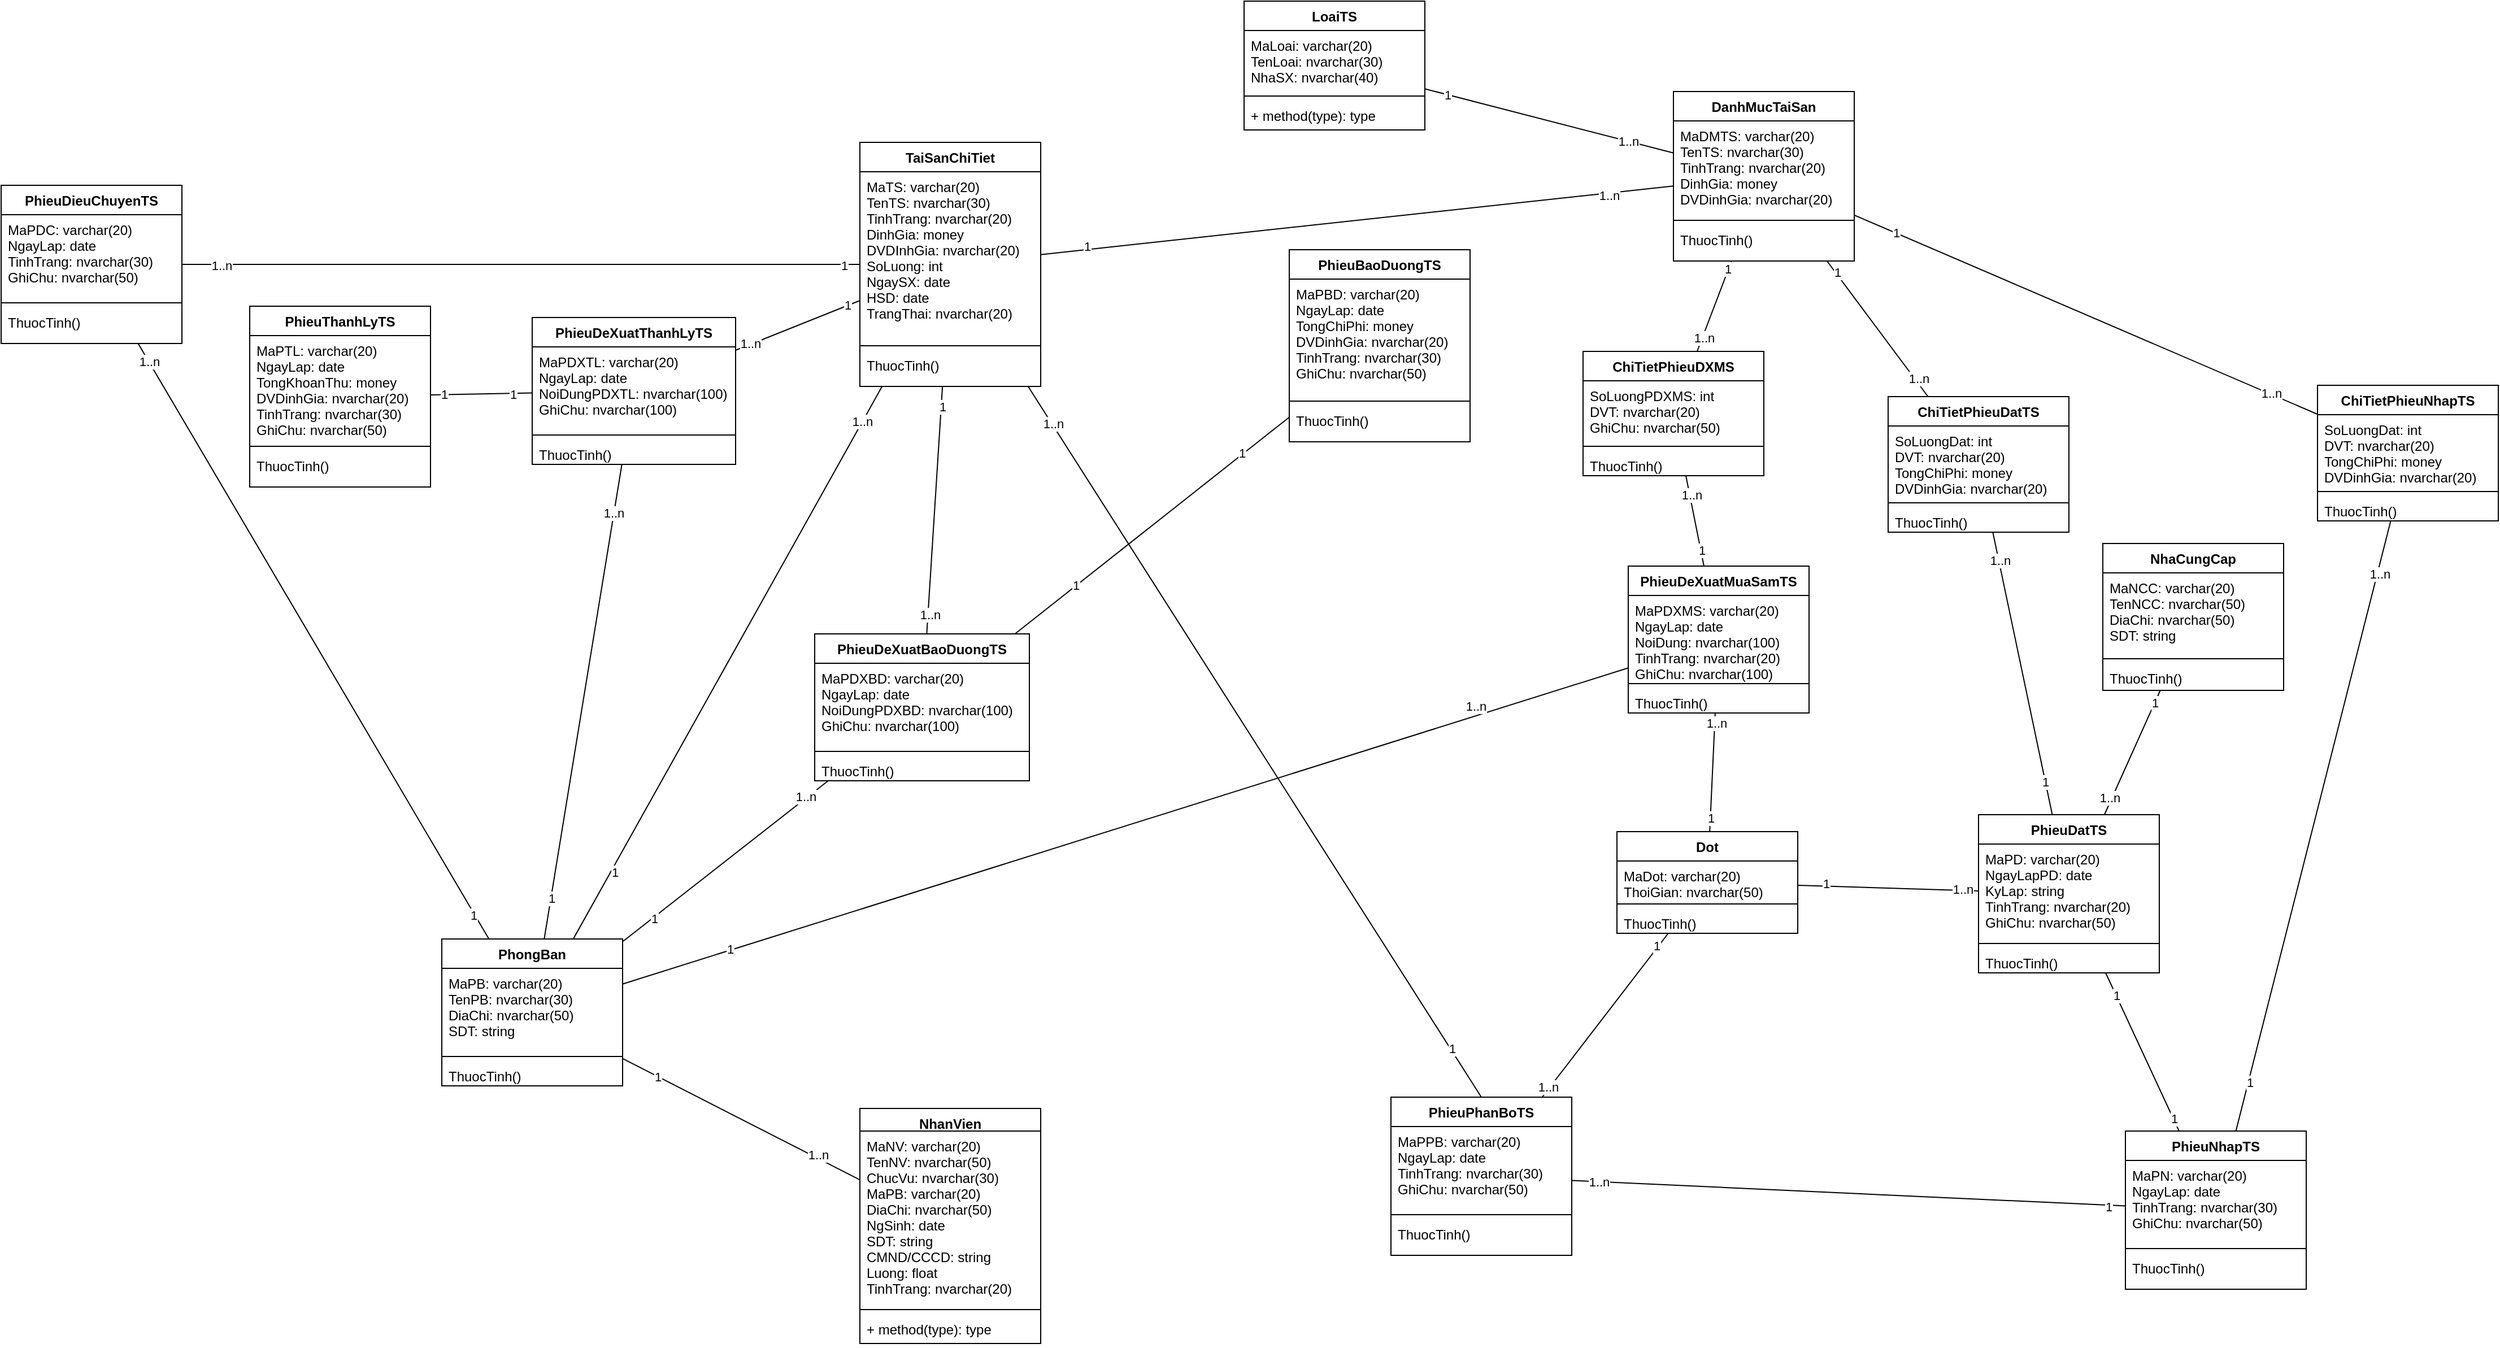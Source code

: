 <mxfile version="14.1.2" type="device"><diagram id="YtAM2gB5uA7fjttsTG2R" name="Page-1"><mxGraphModel dx="3632" dy="1915" grid="1" gridSize="10" guides="1" tooltips="1" connect="1" arrows="1" fold="1" page="1" pageScale="1" pageWidth="827" pageHeight="1169" math="0" shadow="0"><root><mxCell id="0"/><mxCell id="1" parent="0"/><mxCell id="x6wcVFwqj1MTxvjbg-L9-1" value="NhanVien" style="swimlane;fontStyle=1;align=center;verticalAlign=top;childLayout=stackLayout;horizontal=1;startSize=20;horizontalStack=0;resizeParent=1;resizeParentMax=0;resizeLast=0;collapsible=1;marginBottom=0;" parent="1" vertex="1"><mxGeometry x="-1150" y="830" width="160" height="208" as="geometry"/></mxCell><mxCell id="x6wcVFwqj1MTxvjbg-L9-2" value="MaNV: varchar(20)&#10;TenNV: nvarchar(50)&#10;ChucVu: nvarchar(30)&#10;MaPB: varchar(20)&#10;DiaChi: nvarchar(50)&#10;NgSinh: date&#10;SDT: string&#10;CMND/CCCD: string&#10;Luong: float&#10;TinhTrang: nvarchar(20)" style="text;strokeColor=none;fillColor=none;align=left;verticalAlign=top;spacingLeft=4;spacingRight=4;overflow=hidden;rotatable=0;points=[[0,0.5],[1,0.5]];portConstraint=eastwest;" parent="x6wcVFwqj1MTxvjbg-L9-1" vertex="1"><mxGeometry y="20" width="160" height="154" as="geometry"/></mxCell><mxCell id="x6wcVFwqj1MTxvjbg-L9-3" value="" style="line;strokeWidth=1;fillColor=none;align=left;verticalAlign=middle;spacingTop=-1;spacingLeft=3;spacingRight=3;rotatable=0;labelPosition=right;points=[];portConstraint=eastwest;" parent="x6wcVFwqj1MTxvjbg-L9-1" vertex="1"><mxGeometry y="174" width="160" height="8" as="geometry"/></mxCell><mxCell id="x6wcVFwqj1MTxvjbg-L9-4" value="+ method(type): type" style="text;strokeColor=none;fillColor=none;align=left;verticalAlign=top;spacingLeft=4;spacingRight=4;overflow=hidden;rotatable=0;points=[[0,0.5],[1,0.5]];portConstraint=eastwest;" parent="x6wcVFwqj1MTxvjbg-L9-1" vertex="1"><mxGeometry y="182" width="160" height="26" as="geometry"/></mxCell><mxCell id="x6wcVFwqj1MTxvjbg-L9-5" value="PhongBan" style="swimlane;fontStyle=1;align=center;verticalAlign=top;childLayout=stackLayout;horizontal=1;startSize=26;horizontalStack=0;resizeParent=1;resizeParentMax=0;resizeLast=0;collapsible=1;marginBottom=0;" parent="1" vertex="1"><mxGeometry x="-1520" y="680" width="160" height="130" as="geometry"/></mxCell><mxCell id="x6wcVFwqj1MTxvjbg-L9-6" value="MaPB: varchar(20)&#10;TenPB: nvarchar(30)&#10;DiaChi: nvarchar(50)&#10;SDT: string" style="text;strokeColor=none;fillColor=none;align=left;verticalAlign=top;spacingLeft=4;spacingRight=4;overflow=hidden;rotatable=0;points=[[0,0.5],[1,0.5]];portConstraint=eastwest;" parent="x6wcVFwqj1MTxvjbg-L9-5" vertex="1"><mxGeometry y="26" width="160" height="74" as="geometry"/></mxCell><mxCell id="x6wcVFwqj1MTxvjbg-L9-7" value="" style="line;strokeWidth=1;fillColor=none;align=left;verticalAlign=middle;spacingTop=-1;spacingLeft=3;spacingRight=3;rotatable=0;labelPosition=right;points=[];portConstraint=eastwest;" parent="x6wcVFwqj1MTxvjbg-L9-5" vertex="1"><mxGeometry y="100" width="160" height="8" as="geometry"/></mxCell><mxCell id="x6wcVFwqj1MTxvjbg-L9-8" value="ThuocTinh()" style="text;strokeColor=none;fillColor=none;align=left;verticalAlign=top;spacingLeft=4;spacingRight=4;overflow=hidden;rotatable=0;points=[[0,0.5],[1,0.5]];portConstraint=eastwest;" parent="x6wcVFwqj1MTxvjbg-L9-5" vertex="1"><mxGeometry y="108" width="160" height="22" as="geometry"/></mxCell><mxCell id="x6wcVFwqj1MTxvjbg-L9-9" value="" style="endArrow=none;html=1;" parent="1" source="x6wcVFwqj1MTxvjbg-L9-1" target="x6wcVFwqj1MTxvjbg-L9-5" edge="1"><mxGeometry width="50" height="50" relative="1" as="geometry"><mxPoint x="-490" y="840" as="sourcePoint"/><mxPoint x="-440" y="790" as="targetPoint"/></mxGeometry></mxCell><mxCell id="x6wcVFwqj1MTxvjbg-L9-11" value="1..n" style="edgeLabel;html=1;align=center;verticalAlign=middle;resizable=0;points=[];" parent="x6wcVFwqj1MTxvjbg-L9-9" vertex="1" connectable="0"><mxGeometry x="-0.629" y="-1" relative="1" as="geometry"><mxPoint x="1.44" y="-1.56" as="offset"/></mxGeometry></mxCell><mxCell id="x6wcVFwqj1MTxvjbg-L9-149" value="1" style="edgeLabel;html=1;align=center;verticalAlign=middle;resizable=0;points=[];" parent="x6wcVFwqj1MTxvjbg-L9-9" vertex="1" connectable="0"><mxGeometry x="0.707" relative="1" as="geometry"><mxPoint as="offset"/></mxGeometry></mxCell><mxCell id="x6wcVFwqj1MTxvjbg-L9-12" value="PhieuDeXuatMuaSamTS" style="swimlane;fontStyle=1;align=center;verticalAlign=top;childLayout=stackLayout;horizontal=1;startSize=26;horizontalStack=0;resizeParent=1;resizeParentMax=0;resizeLast=0;collapsible=1;marginBottom=0;" parent="1" vertex="1"><mxGeometry x="-470" y="350" width="160" height="130" as="geometry"/></mxCell><mxCell id="x6wcVFwqj1MTxvjbg-L9-13" value="MaPDXMS: varchar(20)&#10;NgayLap: date&#10;NoiDung: nvarchar(100)&#10;TinhTrang: nvarchar(20)&#10;GhiChu: nvarchar(100)" style="text;strokeColor=none;fillColor=none;align=left;verticalAlign=top;spacingLeft=4;spacingRight=4;overflow=hidden;rotatable=0;points=[[0,0.5],[1,0.5]];portConstraint=eastwest;" parent="x6wcVFwqj1MTxvjbg-L9-12" vertex="1"><mxGeometry y="26" width="160" height="74" as="geometry"/></mxCell><mxCell id="x6wcVFwqj1MTxvjbg-L9-14" value="" style="line;strokeWidth=1;fillColor=none;align=left;verticalAlign=middle;spacingTop=-1;spacingLeft=3;spacingRight=3;rotatable=0;labelPosition=right;points=[];portConstraint=eastwest;" parent="x6wcVFwqj1MTxvjbg-L9-12" vertex="1"><mxGeometry y="100" width="160" height="8" as="geometry"/></mxCell><mxCell id="x6wcVFwqj1MTxvjbg-L9-15" value="ThuocTinh()" style="text;strokeColor=none;fillColor=none;align=left;verticalAlign=top;spacingLeft=4;spacingRight=4;overflow=hidden;rotatable=0;points=[[0,0.5],[1,0.5]];portConstraint=eastwest;" parent="x6wcVFwqj1MTxvjbg-L9-12" vertex="1"><mxGeometry y="108" width="160" height="22" as="geometry"/></mxCell><mxCell id="x6wcVFwqj1MTxvjbg-L9-16" value="PhieuDeXuatBaoDuongTS" style="swimlane;fontStyle=1;align=center;verticalAlign=top;childLayout=stackLayout;horizontal=1;startSize=26;horizontalStack=0;resizeParent=1;resizeParentMax=0;resizeLast=0;collapsible=1;marginBottom=0;" parent="1" vertex="1"><mxGeometry x="-1190" y="410" width="190" height="130" as="geometry"/></mxCell><mxCell id="x6wcVFwqj1MTxvjbg-L9-111" value="MaPDXBD: varchar(20)&#10;NgayLap: date&#10;NoiDungPDXBD: nvarchar(100)&#10;GhiChu: nvarchar(100)" style="text;strokeColor=none;fillColor=none;align=left;verticalAlign=top;spacingLeft=4;spacingRight=4;overflow=hidden;rotatable=0;points=[[0,0.5],[1,0.5]];portConstraint=eastwest;" parent="x6wcVFwqj1MTxvjbg-L9-16" vertex="1"><mxGeometry y="26" width="190" height="74" as="geometry"/></mxCell><mxCell id="x6wcVFwqj1MTxvjbg-L9-18" value="" style="line;strokeWidth=1;fillColor=none;align=left;verticalAlign=middle;spacingTop=-1;spacingLeft=3;spacingRight=3;rotatable=0;labelPosition=right;points=[];portConstraint=eastwest;" parent="x6wcVFwqj1MTxvjbg-L9-16" vertex="1"><mxGeometry y="100" width="190" height="8" as="geometry"/></mxCell><mxCell id="x6wcVFwqj1MTxvjbg-L9-19" value="ThuocTinh()" style="text;strokeColor=none;fillColor=none;align=left;verticalAlign=top;spacingLeft=4;spacingRight=4;overflow=hidden;rotatable=0;points=[[0,0.5],[1,0.5]];portConstraint=eastwest;" parent="x6wcVFwqj1MTxvjbg-L9-16" vertex="1"><mxGeometry y="108" width="190" height="22" as="geometry"/></mxCell><mxCell id="x6wcVFwqj1MTxvjbg-L9-20" value="PhieuDeXuatThanhLyTS" style="swimlane;fontStyle=1;align=center;verticalAlign=top;childLayout=stackLayout;horizontal=1;startSize=26;horizontalStack=0;resizeParent=1;resizeParentMax=0;resizeLast=0;collapsible=1;marginBottom=0;" parent="1" vertex="1"><mxGeometry x="-1440" y="130" width="180" height="130" as="geometry"/></mxCell><mxCell id="x6wcVFwqj1MTxvjbg-L9-21" value="MaPDXTL: varchar(20)&#10;NgayLap: date&#10;NoiDungPDXTL: nvarchar(100)&#10;GhiChu: nvarchar(100)" style="text;strokeColor=none;fillColor=none;align=left;verticalAlign=top;spacingLeft=4;spacingRight=4;overflow=hidden;rotatable=0;points=[[0,0.5],[1,0.5]];portConstraint=eastwest;" parent="x6wcVFwqj1MTxvjbg-L9-20" vertex="1"><mxGeometry y="26" width="180" height="74" as="geometry"/></mxCell><mxCell id="x6wcVFwqj1MTxvjbg-L9-22" value="" style="line;strokeWidth=1;fillColor=none;align=left;verticalAlign=middle;spacingTop=-1;spacingLeft=3;spacingRight=3;rotatable=0;labelPosition=right;points=[];portConstraint=eastwest;" parent="x6wcVFwqj1MTxvjbg-L9-20" vertex="1"><mxGeometry y="100" width="180" height="8" as="geometry"/></mxCell><mxCell id="x6wcVFwqj1MTxvjbg-L9-23" value="ThuocTinh()" style="text;strokeColor=none;fillColor=none;align=left;verticalAlign=top;spacingLeft=4;spacingRight=4;overflow=hidden;rotatable=0;points=[[0,0.5],[1,0.5]];portConstraint=eastwest;" parent="x6wcVFwqj1MTxvjbg-L9-20" vertex="1"><mxGeometry y="108" width="180" height="22" as="geometry"/></mxCell><mxCell id="x6wcVFwqj1MTxvjbg-L9-24" value="" style="endArrow=none;html=1;" parent="1" source="x6wcVFwqj1MTxvjbg-L9-5" target="x6wcVFwqj1MTxvjbg-L9-12" edge="1"><mxGeometry width="50" height="50" relative="1" as="geometry"><mxPoint x="-460" y="660" as="sourcePoint"/><mxPoint x="-410" y="610" as="targetPoint"/></mxGeometry></mxCell><mxCell id="x6wcVFwqj1MTxvjbg-L9-25" value="1" style="edgeLabel;html=1;align=center;verticalAlign=middle;resizable=0;points=[];" parent="x6wcVFwqj1MTxvjbg-L9-24" vertex="1" connectable="0"><mxGeometry x="-0.752" y="1" relative="1" as="geometry"><mxPoint x="-14.7" y="4.2" as="offset"/></mxGeometry></mxCell><mxCell id="x6wcVFwqj1MTxvjbg-L9-26" value="1..n" style="edgeLabel;html=1;align=center;verticalAlign=middle;resizable=0;points=[];" parent="x6wcVFwqj1MTxvjbg-L9-24" vertex="1" connectable="0"><mxGeometry x="0.752" y="1" relative="1" as="geometry"><mxPoint x="-23.99" as="offset"/></mxGeometry></mxCell><mxCell id="x6wcVFwqj1MTxvjbg-L9-27" value="DanhMucTaiSan" style="swimlane;fontStyle=1;align=center;verticalAlign=top;childLayout=stackLayout;horizontal=1;startSize=26;horizontalStack=0;resizeParent=1;resizeParentMax=0;resizeLast=0;collapsible=1;marginBottom=0;" parent="1" vertex="1"><mxGeometry x="-430" y="-70" width="160" height="150" as="geometry"/></mxCell><mxCell id="x6wcVFwqj1MTxvjbg-L9-28" value="MaDMTS: varchar(20)&#10;TenTS: nvarchar(30)&#10;TinhTrang: nvarchar(20)&#10;DinhGia: money&#10;DVDinhGia: nvarchar(20)" style="text;strokeColor=none;fillColor=none;align=left;verticalAlign=top;spacingLeft=4;spacingRight=4;overflow=hidden;rotatable=0;points=[[0,0.5],[1,0.5]];portConstraint=eastwest;" parent="x6wcVFwqj1MTxvjbg-L9-27" vertex="1"><mxGeometry y="26" width="160" height="84" as="geometry"/></mxCell><mxCell id="x6wcVFwqj1MTxvjbg-L9-29" value="" style="line;strokeWidth=1;fillColor=none;align=left;verticalAlign=middle;spacingTop=-1;spacingLeft=3;spacingRight=3;rotatable=0;labelPosition=right;points=[];portConstraint=eastwest;" parent="x6wcVFwqj1MTxvjbg-L9-27" vertex="1"><mxGeometry y="110" width="160" height="8" as="geometry"/></mxCell><mxCell id="x6wcVFwqj1MTxvjbg-L9-30" value="ThuocTinh()" style="text;strokeColor=none;fillColor=none;align=left;verticalAlign=top;spacingLeft=4;spacingRight=4;overflow=hidden;rotatable=0;points=[[0,0.5],[1,0.5]];portConstraint=eastwest;" parent="x6wcVFwqj1MTxvjbg-L9-27" vertex="1"><mxGeometry y="118" width="160" height="32" as="geometry"/></mxCell><mxCell id="x6wcVFwqj1MTxvjbg-L9-31" value="LoaiTS" style="swimlane;fontStyle=1;align=center;verticalAlign=top;childLayout=stackLayout;horizontal=1;startSize=26;horizontalStack=0;resizeParent=1;resizeParentMax=0;resizeLast=0;collapsible=1;marginBottom=0;" parent="1" vertex="1"><mxGeometry x="-810" y="-150" width="160" height="114" as="geometry"/></mxCell><mxCell id="x6wcVFwqj1MTxvjbg-L9-32" value="MaLoai: varchar(20)&#10;TenLoai: nvarchar(30)&#10;NhaSX: nvarchar(40)" style="text;strokeColor=none;fillColor=none;align=left;verticalAlign=top;spacingLeft=4;spacingRight=4;overflow=hidden;rotatable=0;points=[[0,0.5],[1,0.5]];portConstraint=eastwest;" parent="x6wcVFwqj1MTxvjbg-L9-31" vertex="1"><mxGeometry y="26" width="160" height="54" as="geometry"/></mxCell><mxCell id="x6wcVFwqj1MTxvjbg-L9-33" value="" style="line;strokeWidth=1;fillColor=none;align=left;verticalAlign=middle;spacingTop=-1;spacingLeft=3;spacingRight=3;rotatable=0;labelPosition=right;points=[];portConstraint=eastwest;" parent="x6wcVFwqj1MTxvjbg-L9-31" vertex="1"><mxGeometry y="80" width="160" height="8" as="geometry"/></mxCell><mxCell id="x6wcVFwqj1MTxvjbg-L9-34" value="+ method(type): type" style="text;strokeColor=none;fillColor=none;align=left;verticalAlign=top;spacingLeft=4;spacingRight=4;overflow=hidden;rotatable=0;points=[[0,0.5],[1,0.5]];portConstraint=eastwest;" parent="x6wcVFwqj1MTxvjbg-L9-31" vertex="1"><mxGeometry y="88" width="160" height="26" as="geometry"/></mxCell><mxCell id="x6wcVFwqj1MTxvjbg-L9-35" value="" style="endArrow=none;html=1;" parent="1" source="x6wcVFwqj1MTxvjbg-L9-31" target="x6wcVFwqj1MTxvjbg-L9-27" edge="1"><mxGeometry width="50" height="50" relative="1" as="geometry"><mxPoint y="190" as="sourcePoint"/><mxPoint x="50" y="140" as="targetPoint"/></mxGeometry></mxCell><mxCell id="x6wcVFwqj1MTxvjbg-L9-36" value="1" style="edgeLabel;html=1;align=center;verticalAlign=middle;resizable=0;points=[];" parent="x6wcVFwqj1MTxvjbg-L9-35" vertex="1" connectable="0"><mxGeometry x="0.183" relative="1" as="geometry"><mxPoint x="-110.27" y="-28.46" as="offset"/></mxGeometry></mxCell><mxCell id="x6wcVFwqj1MTxvjbg-L9-37" value="1..n" style="edgeLabel;html=1;align=center;verticalAlign=middle;resizable=0;points=[];" parent="x6wcVFwqj1MTxvjbg-L9-35" vertex="1" connectable="0"><mxGeometry x="0.632" relative="1" as="geometry"><mxPoint x="0.59" y="-0.49" as="offset"/></mxGeometry></mxCell><mxCell id="x6wcVFwqj1MTxvjbg-L9-39" value="ChiTietPhieuDXMS" style="swimlane;fontStyle=1;align=center;verticalAlign=top;childLayout=stackLayout;horizontal=1;startSize=26;horizontalStack=0;resizeParent=1;resizeParentMax=0;resizeLast=0;collapsible=1;marginBottom=0;" parent="1" vertex="1"><mxGeometry x="-510" y="160" width="160" height="110" as="geometry"/></mxCell><mxCell id="x6wcVFwqj1MTxvjbg-L9-40" value="SoLuongPDXMS: int&#10;DVT: nvarchar(20)&#10;GhiChu: nvarchar(50)" style="text;strokeColor=none;fillColor=none;align=left;verticalAlign=top;spacingLeft=4;spacingRight=4;overflow=hidden;rotatable=0;points=[[0,0.5],[1,0.5]];portConstraint=eastwest;" parent="x6wcVFwqj1MTxvjbg-L9-39" vertex="1"><mxGeometry y="26" width="160" height="54" as="geometry"/></mxCell><mxCell id="x6wcVFwqj1MTxvjbg-L9-41" value="" style="line;strokeWidth=1;fillColor=none;align=left;verticalAlign=middle;spacingTop=-1;spacingLeft=3;spacingRight=3;rotatable=0;labelPosition=right;points=[];portConstraint=eastwest;" parent="x6wcVFwqj1MTxvjbg-L9-39" vertex="1"><mxGeometry y="80" width="160" height="8" as="geometry"/></mxCell><mxCell id="x6wcVFwqj1MTxvjbg-L9-42" value="ThuocTinh()" style="text;strokeColor=none;fillColor=none;align=left;verticalAlign=top;spacingLeft=4;spacingRight=4;overflow=hidden;rotatable=0;points=[[0,0.5],[1,0.5]];portConstraint=eastwest;" parent="x6wcVFwqj1MTxvjbg-L9-39" vertex="1"><mxGeometry y="88" width="160" height="22" as="geometry"/></mxCell><mxCell id="x6wcVFwqj1MTxvjbg-L9-43" value="" style="endArrow=none;html=1;" parent="1" source="x6wcVFwqj1MTxvjbg-L9-39" target="x6wcVFwqj1MTxvjbg-L9-27" edge="1"><mxGeometry width="50" height="50" relative="1" as="geometry"><mxPoint x="-520" y="320" as="sourcePoint"/><mxPoint x="-470" y="270" as="targetPoint"/></mxGeometry></mxCell><mxCell id="x6wcVFwqj1MTxvjbg-L9-161" value="1" style="edgeLabel;html=1;align=center;verticalAlign=middle;resizable=0;points=[];" parent="x6wcVFwqj1MTxvjbg-L9-43" vertex="1" connectable="0"><mxGeometry x="0.827" y="1" relative="1" as="geometry"><mxPoint as="offset"/></mxGeometry></mxCell><mxCell id="x6wcVFwqj1MTxvjbg-L9-162" value="1..n" style="edgeLabel;html=1;align=center;verticalAlign=middle;resizable=0;points=[];" parent="x6wcVFwqj1MTxvjbg-L9-43" vertex="1" connectable="0"><mxGeometry x="-0.681" y="-1" relative="1" as="geometry"><mxPoint as="offset"/></mxGeometry></mxCell><mxCell id="x6wcVFwqj1MTxvjbg-L9-44" value="" style="endArrow=none;html=1;" parent="1" source="x6wcVFwqj1MTxvjbg-L9-12" target="x6wcVFwqj1MTxvjbg-L9-39" edge="1"><mxGeometry width="50" height="50" relative="1" as="geometry"><mxPoint x="-520" y="360" as="sourcePoint"/><mxPoint x="-470" y="310" as="targetPoint"/></mxGeometry></mxCell><mxCell id="x6wcVFwqj1MTxvjbg-L9-159" value="1" style="edgeLabel;html=1;align=center;verticalAlign=middle;resizable=0;points=[];" parent="x6wcVFwqj1MTxvjbg-L9-44" vertex="1" connectable="0"><mxGeometry x="-0.656" y="-1" relative="1" as="geometry"><mxPoint as="offset"/></mxGeometry></mxCell><mxCell id="x6wcVFwqj1MTxvjbg-L9-160" value="1..n" style="edgeLabel;html=1;align=center;verticalAlign=middle;resizable=0;points=[];" parent="x6wcVFwqj1MTxvjbg-L9-44" vertex="1" connectable="0"><mxGeometry x="0.576" y="-1" relative="1" as="geometry"><mxPoint as="offset"/></mxGeometry></mxCell><mxCell id="x6wcVFwqj1MTxvjbg-L9-45" value="Dot" style="swimlane;fontStyle=1;align=center;verticalAlign=top;childLayout=stackLayout;horizontal=1;startSize=26;horizontalStack=0;resizeParent=1;resizeParentMax=0;resizeLast=0;collapsible=1;marginBottom=0;" parent="1" vertex="1"><mxGeometry x="-480" y="585" width="160" height="90" as="geometry"/></mxCell><mxCell id="x6wcVFwqj1MTxvjbg-L9-46" value="MaDot: varchar(20)&#10;ThoiGian: nvarchar(50)" style="text;strokeColor=none;fillColor=none;align=left;verticalAlign=top;spacingLeft=4;spacingRight=4;overflow=hidden;rotatable=0;points=[[0,0.5],[1,0.5]];portConstraint=eastwest;" parent="x6wcVFwqj1MTxvjbg-L9-45" vertex="1"><mxGeometry y="26" width="160" height="34" as="geometry"/></mxCell><mxCell id="x6wcVFwqj1MTxvjbg-L9-47" value="" style="line;strokeWidth=1;fillColor=none;align=left;verticalAlign=middle;spacingTop=-1;spacingLeft=3;spacingRight=3;rotatable=0;labelPosition=right;points=[];portConstraint=eastwest;" parent="x6wcVFwqj1MTxvjbg-L9-45" vertex="1"><mxGeometry y="60" width="160" height="8" as="geometry"/></mxCell><mxCell id="x6wcVFwqj1MTxvjbg-L9-48" value="ThuocTinh()" style="text;strokeColor=none;fillColor=none;align=left;verticalAlign=top;spacingLeft=4;spacingRight=4;overflow=hidden;rotatable=0;points=[[0,0.5],[1,0.5]];portConstraint=eastwest;" parent="x6wcVFwqj1MTxvjbg-L9-45" vertex="1"><mxGeometry y="68" width="160" height="22" as="geometry"/></mxCell><mxCell id="x6wcVFwqj1MTxvjbg-L9-49" value="" style="endArrow=none;html=1;" parent="1" source="x6wcVFwqj1MTxvjbg-L9-45" target="x6wcVFwqj1MTxvjbg-L9-12" edge="1"><mxGeometry width="50" height="50" relative="1" as="geometry"><mxPoint x="-550" y="470" as="sourcePoint"/><mxPoint x="-500" y="420" as="targetPoint"/></mxGeometry></mxCell><mxCell id="x6wcVFwqj1MTxvjbg-L9-129" value="1..n" style="edgeLabel;html=1;align=center;verticalAlign=middle;resizable=0;points=[];" parent="x6wcVFwqj1MTxvjbg-L9-49" vertex="1" connectable="0"><mxGeometry x="0.828" y="-1" relative="1" as="geometry"><mxPoint as="offset"/></mxGeometry></mxCell><mxCell id="x6wcVFwqj1MTxvjbg-L9-130" value="1" style="edgeLabel;html=1;align=center;verticalAlign=middle;resizable=0;points=[];" parent="x6wcVFwqj1MTxvjbg-L9-49" vertex="1" connectable="0"><mxGeometry x="-0.764" relative="1" as="geometry"><mxPoint as="offset"/></mxGeometry></mxCell><mxCell id="x6wcVFwqj1MTxvjbg-L9-50" value="ChiTietPhieuDatTS" style="swimlane;fontStyle=1;align=center;verticalAlign=top;childLayout=stackLayout;horizontal=1;startSize=26;horizontalStack=0;resizeParent=1;resizeParentMax=0;resizeLast=0;collapsible=1;marginBottom=0;" parent="1" vertex="1"><mxGeometry x="-240" y="200" width="160" height="120" as="geometry"/></mxCell><mxCell id="x6wcVFwqj1MTxvjbg-L9-51" value="SoLuongDat: int&#10;DVT: nvarchar(20)&#10;TongChiPhi: money&#10;DVDinhGia: nvarchar(20)" style="text;strokeColor=none;fillColor=none;align=left;verticalAlign=top;spacingLeft=4;spacingRight=4;overflow=hidden;rotatable=0;points=[[0,0.5],[1,0.5]];portConstraint=eastwest;" parent="x6wcVFwqj1MTxvjbg-L9-50" vertex="1"><mxGeometry y="26" width="160" height="64" as="geometry"/></mxCell><mxCell id="x6wcVFwqj1MTxvjbg-L9-52" value="" style="line;strokeWidth=1;fillColor=none;align=left;verticalAlign=middle;spacingTop=-1;spacingLeft=3;spacingRight=3;rotatable=0;labelPosition=right;points=[];portConstraint=eastwest;" parent="x6wcVFwqj1MTxvjbg-L9-50" vertex="1"><mxGeometry y="90" width="160" height="8" as="geometry"/></mxCell><mxCell id="x6wcVFwqj1MTxvjbg-L9-53" value="ThuocTinh()" style="text;strokeColor=none;fillColor=none;align=left;verticalAlign=top;spacingLeft=4;spacingRight=4;overflow=hidden;rotatable=0;points=[[0,0.5],[1,0.5]];portConstraint=eastwest;" parent="x6wcVFwqj1MTxvjbg-L9-50" vertex="1"><mxGeometry y="98" width="160" height="22" as="geometry"/></mxCell><mxCell id="x6wcVFwqj1MTxvjbg-L9-54" value="" style="endArrow=none;html=1;" parent="1" source="x6wcVFwqj1MTxvjbg-L9-50" target="x6wcVFwqj1MTxvjbg-L9-27" edge="1"><mxGeometry width="50" height="50" relative="1" as="geometry"><mxPoint x="-310" y="230" as="sourcePoint"/><mxPoint x="-260" y="180" as="targetPoint"/></mxGeometry></mxCell><mxCell id="x6wcVFwqj1MTxvjbg-L9-135" value="1" style="edgeLabel;html=1;align=center;verticalAlign=middle;resizable=0;points=[];" parent="x6wcVFwqj1MTxvjbg-L9-54" vertex="1" connectable="0"><mxGeometry x="0.831" relative="1" as="geometry"><mxPoint x="1" as="offset"/></mxGeometry></mxCell><mxCell id="x6wcVFwqj1MTxvjbg-L9-136" value="1..n" style="edgeLabel;html=1;align=center;verticalAlign=middle;resizable=0;points=[];" parent="x6wcVFwqj1MTxvjbg-L9-54" vertex="1" connectable="0"><mxGeometry x="-0.752" y="-3" relative="1" as="geometry"><mxPoint as="offset"/></mxGeometry></mxCell><mxCell id="x6wcVFwqj1MTxvjbg-L9-55" value="PhieuDatTS" style="swimlane;fontStyle=1;align=center;verticalAlign=top;childLayout=stackLayout;horizontal=1;startSize=26;horizontalStack=0;resizeParent=1;resizeParentMax=0;resizeLast=0;collapsible=1;marginBottom=0;" parent="1" vertex="1"><mxGeometry x="-160" y="570" width="160" height="140" as="geometry"/></mxCell><mxCell id="x6wcVFwqj1MTxvjbg-L9-56" value="MaPD: varchar(20)&#10;NgayLapPD: date&#10;KyLap: string&#10;TinhTrang: nvarchar(20)&#10;GhiChu: nvarchar(50)" style="text;strokeColor=none;fillColor=none;align=left;verticalAlign=top;spacingLeft=4;spacingRight=4;overflow=hidden;rotatable=0;points=[[0,0.5],[1,0.5]];portConstraint=eastwest;" parent="x6wcVFwqj1MTxvjbg-L9-55" vertex="1"><mxGeometry y="26" width="160" height="84" as="geometry"/></mxCell><mxCell id="x6wcVFwqj1MTxvjbg-L9-57" value="" style="line;strokeWidth=1;fillColor=none;align=left;verticalAlign=middle;spacingTop=-1;spacingLeft=3;spacingRight=3;rotatable=0;labelPosition=right;points=[];portConstraint=eastwest;" parent="x6wcVFwqj1MTxvjbg-L9-55" vertex="1"><mxGeometry y="110" width="160" height="8" as="geometry"/></mxCell><mxCell id="x6wcVFwqj1MTxvjbg-L9-58" value="ThuocTinh()" style="text;strokeColor=none;fillColor=none;align=left;verticalAlign=top;spacingLeft=4;spacingRight=4;overflow=hidden;rotatable=0;points=[[0,0.5],[1,0.5]];portConstraint=eastwest;" parent="x6wcVFwqj1MTxvjbg-L9-55" vertex="1"><mxGeometry y="118" width="160" height="22" as="geometry"/></mxCell><mxCell id="x6wcVFwqj1MTxvjbg-L9-59" value="" style="endArrow=none;html=1;" parent="1" source="x6wcVFwqj1MTxvjbg-L9-55" target="x6wcVFwqj1MTxvjbg-L9-50" edge="1"><mxGeometry width="50" height="50" relative="1" as="geometry"><mxPoint x="-330" y="470" as="sourcePoint"/><mxPoint x="-280" y="420" as="targetPoint"/></mxGeometry></mxCell><mxCell id="x6wcVFwqj1MTxvjbg-L9-133" value="1" style="edgeLabel;html=1;align=center;verticalAlign=middle;resizable=0;points=[];" parent="x6wcVFwqj1MTxvjbg-L9-59" vertex="1" connectable="0"><mxGeometry x="-0.764" relative="1" as="geometry"><mxPoint as="offset"/></mxGeometry></mxCell><mxCell id="x6wcVFwqj1MTxvjbg-L9-134" value="1..n" style="edgeLabel;html=1;align=center;verticalAlign=middle;resizable=0;points=[];" parent="x6wcVFwqj1MTxvjbg-L9-59" vertex="1" connectable="0"><mxGeometry x="0.797" y="-1" relative="1" as="geometry"><mxPoint as="offset"/></mxGeometry></mxCell><mxCell id="x6wcVFwqj1MTxvjbg-L9-60" value="" style="endArrow=none;html=1;" parent="1" source="x6wcVFwqj1MTxvjbg-L9-55" target="x6wcVFwqj1MTxvjbg-L9-45" edge="1"><mxGeometry width="50" height="50" relative="1" as="geometry"><mxPoint x="-390" y="470" as="sourcePoint"/><mxPoint x="-340" y="420" as="targetPoint"/></mxGeometry></mxCell><mxCell id="x6wcVFwqj1MTxvjbg-L9-131" value="1" style="edgeLabel;html=1;align=center;verticalAlign=middle;resizable=0;points=[];" parent="x6wcVFwqj1MTxvjbg-L9-60" vertex="1" connectable="0"><mxGeometry x="0.692" y="-3" relative="1" as="geometry"><mxPoint as="offset"/></mxGeometry></mxCell><mxCell id="x6wcVFwqj1MTxvjbg-L9-132" value="1..n" style="edgeLabel;html=1;align=center;verticalAlign=middle;resizable=0;points=[];" parent="x6wcVFwqj1MTxvjbg-L9-60" vertex="1" connectable="0"><mxGeometry x="-0.815" y="-1" relative="1" as="geometry"><mxPoint x="1" as="offset"/></mxGeometry></mxCell><mxCell id="x6wcVFwqj1MTxvjbg-L9-61" value="NhaCungCap" style="swimlane;fontStyle=1;align=center;verticalAlign=top;childLayout=stackLayout;horizontal=1;startSize=26;horizontalStack=0;resizeParent=1;resizeParentMax=0;resizeLast=0;collapsible=1;marginBottom=0;" parent="1" vertex="1"><mxGeometry x="-50" y="330" width="160" height="130" as="geometry"/></mxCell><mxCell id="x6wcVFwqj1MTxvjbg-L9-62" value="MaNCC: varchar(20)&#10;TenNCC: nvarchar(50)&#10;DiaChi: nvarchar(50)&#10;SDT: string" style="text;strokeColor=none;fillColor=none;align=left;verticalAlign=top;spacingLeft=4;spacingRight=4;overflow=hidden;rotatable=0;points=[[0,0.5],[1,0.5]];portConstraint=eastwest;" parent="x6wcVFwqj1MTxvjbg-L9-61" vertex="1"><mxGeometry y="26" width="160" height="72" as="geometry"/></mxCell><mxCell id="x6wcVFwqj1MTxvjbg-L9-63" value="" style="line;strokeWidth=1;fillColor=none;align=left;verticalAlign=middle;spacingTop=-1;spacingLeft=3;spacingRight=3;rotatable=0;labelPosition=right;points=[];portConstraint=eastwest;" parent="x6wcVFwqj1MTxvjbg-L9-61" vertex="1"><mxGeometry y="98" width="160" height="8" as="geometry"/></mxCell><mxCell id="x6wcVFwqj1MTxvjbg-L9-64" value="ThuocTinh()" style="text;strokeColor=none;fillColor=none;align=left;verticalAlign=top;spacingLeft=4;spacingRight=4;overflow=hidden;rotatable=0;points=[[0,0.5],[1,0.5]];portConstraint=eastwest;" parent="x6wcVFwqj1MTxvjbg-L9-61" vertex="1"><mxGeometry y="106" width="160" height="24" as="geometry"/></mxCell><mxCell id="x6wcVFwqj1MTxvjbg-L9-65" value="" style="endArrow=none;html=1;" parent="1" source="x6wcVFwqj1MTxvjbg-L9-55" target="x6wcVFwqj1MTxvjbg-L9-61" edge="1"><mxGeometry width="50" height="50" relative="1" as="geometry"><mxPoint x="60" y="470" as="sourcePoint"/><mxPoint x="110" y="420" as="targetPoint"/></mxGeometry></mxCell><mxCell id="x6wcVFwqj1MTxvjbg-L9-145" value="1..n" style="edgeLabel;html=1;align=center;verticalAlign=middle;resizable=0;points=[];" parent="x6wcVFwqj1MTxvjbg-L9-65" vertex="1" connectable="0"><mxGeometry x="-0.731" y="2" relative="1" as="geometry"><mxPoint as="offset"/></mxGeometry></mxCell><mxCell id="x6wcVFwqj1MTxvjbg-L9-146" value="1" style="edgeLabel;html=1;align=center;verticalAlign=middle;resizable=0;points=[];" parent="x6wcVFwqj1MTxvjbg-L9-65" vertex="1" connectable="0"><mxGeometry x="0.807" relative="1" as="geometry"><mxPoint as="offset"/></mxGeometry></mxCell><mxCell id="x6wcVFwqj1MTxvjbg-L9-66" value="PhieuNhapTS" style="swimlane;fontStyle=1;align=center;verticalAlign=top;childLayout=stackLayout;horizontal=1;startSize=26;horizontalStack=0;resizeParent=1;resizeParentMax=0;resizeLast=0;collapsible=1;marginBottom=0;" parent="1" vertex="1"><mxGeometry x="-30" y="850" width="160" height="140" as="geometry"/></mxCell><mxCell id="x6wcVFwqj1MTxvjbg-L9-67" value="MaPN: varchar(20)&#10;NgayLap: date&#10;TinhTrang: nvarchar(30)&#10;GhiChu: nvarchar(50)" style="text;strokeColor=none;fillColor=none;align=left;verticalAlign=top;spacingLeft=4;spacingRight=4;overflow=hidden;rotatable=0;points=[[0,0.5],[1,0.5]];portConstraint=eastwest;" parent="x6wcVFwqj1MTxvjbg-L9-66" vertex="1"><mxGeometry y="26" width="160" height="74" as="geometry"/></mxCell><mxCell id="x6wcVFwqj1MTxvjbg-L9-68" value="" style="line;strokeWidth=1;fillColor=none;align=left;verticalAlign=middle;spacingTop=-1;spacingLeft=3;spacingRight=3;rotatable=0;labelPosition=right;points=[];portConstraint=eastwest;" parent="x6wcVFwqj1MTxvjbg-L9-66" vertex="1"><mxGeometry y="100" width="160" height="8" as="geometry"/></mxCell><mxCell id="x6wcVFwqj1MTxvjbg-L9-69" value="ThuocTinh()" style="text;strokeColor=none;fillColor=none;align=left;verticalAlign=top;spacingLeft=4;spacingRight=4;overflow=hidden;rotatable=0;points=[[0,0.5],[1,0.5]];portConstraint=eastwest;" parent="x6wcVFwqj1MTxvjbg-L9-66" vertex="1"><mxGeometry y="108" width="160" height="32" as="geometry"/></mxCell><mxCell id="x6wcVFwqj1MTxvjbg-L9-70" value="" style="endArrow=none;html=1;" parent="1" source="x6wcVFwqj1MTxvjbg-L9-55" target="x6wcVFwqj1MTxvjbg-L9-66" edge="1"><mxGeometry width="50" height="50" relative="1" as="geometry"><mxPoint x="100" y="470" as="sourcePoint"/><mxPoint x="150" y="420" as="targetPoint"/></mxGeometry></mxCell><mxCell id="x6wcVFwqj1MTxvjbg-L9-147" value="1" style="edgeLabel;html=1;align=center;verticalAlign=middle;resizable=0;points=[];" parent="x6wcVFwqj1MTxvjbg-L9-70" vertex="1" connectable="0"><mxGeometry x="-0.722" relative="1" as="geometry"><mxPoint as="offset"/></mxGeometry></mxCell><mxCell id="x6wcVFwqj1MTxvjbg-L9-148" value="1" style="edgeLabel;html=1;align=center;verticalAlign=middle;resizable=0;points=[];" parent="x6wcVFwqj1MTxvjbg-L9-70" vertex="1" connectable="0"><mxGeometry x="0.847" relative="1" as="geometry"><mxPoint as="offset"/></mxGeometry></mxCell><mxCell id="x6wcVFwqj1MTxvjbg-L9-71" value="ChiTietPhieuNhapTS" style="swimlane;fontStyle=1;align=center;verticalAlign=top;childLayout=stackLayout;horizontal=1;startSize=26;horizontalStack=0;resizeParent=1;resizeParentMax=0;resizeLast=0;collapsible=1;marginBottom=0;" parent="1" vertex="1"><mxGeometry x="140" y="190" width="160" height="120" as="geometry"/></mxCell><mxCell id="x6wcVFwqj1MTxvjbg-L9-72" value="SoLuongDat: int&#10;DVT: nvarchar(20)&#10;TongChiPhi: money&#10;DVDinhGia: nvarchar(20)" style="text;strokeColor=none;fillColor=none;align=left;verticalAlign=top;spacingLeft=4;spacingRight=4;overflow=hidden;rotatable=0;points=[[0,0.5],[1,0.5]];portConstraint=eastwest;" parent="x6wcVFwqj1MTxvjbg-L9-71" vertex="1"><mxGeometry y="26" width="160" height="64" as="geometry"/></mxCell><mxCell id="x6wcVFwqj1MTxvjbg-L9-73" value="" style="line;strokeWidth=1;fillColor=none;align=left;verticalAlign=middle;spacingTop=-1;spacingLeft=3;spacingRight=3;rotatable=0;labelPosition=right;points=[];portConstraint=eastwest;" parent="x6wcVFwqj1MTxvjbg-L9-71" vertex="1"><mxGeometry y="90" width="160" height="8" as="geometry"/></mxCell><mxCell id="x6wcVFwqj1MTxvjbg-L9-74" value="ThuocTinh()" style="text;strokeColor=none;fillColor=none;align=left;verticalAlign=top;spacingLeft=4;spacingRight=4;overflow=hidden;rotatable=0;points=[[0,0.5],[1,0.5]];portConstraint=eastwest;" parent="x6wcVFwqj1MTxvjbg-L9-71" vertex="1"><mxGeometry y="98" width="160" height="22" as="geometry"/></mxCell><mxCell id="x6wcVFwqj1MTxvjbg-L9-75" value="" style="endArrow=none;html=1;" parent="1" source="x6wcVFwqj1MTxvjbg-L9-71" target="x6wcVFwqj1MTxvjbg-L9-66" edge="1"><mxGeometry width="50" height="50" relative="1" as="geometry"><mxPoint x="190" y="470" as="sourcePoint"/><mxPoint x="240" y="420" as="targetPoint"/></mxGeometry></mxCell><mxCell id="x6wcVFwqj1MTxvjbg-L9-143" value="1..n" style="edgeLabel;html=1;align=center;verticalAlign=middle;resizable=0;points=[];" parent="x6wcVFwqj1MTxvjbg-L9-75" vertex="1" connectable="0"><mxGeometry x="-0.828" y="2" relative="1" as="geometry"><mxPoint as="offset"/></mxGeometry></mxCell><mxCell id="x6wcVFwqj1MTxvjbg-L9-144" value="1" style="edgeLabel;html=1;align=center;verticalAlign=middle;resizable=0;points=[];" parent="x6wcVFwqj1MTxvjbg-L9-75" vertex="1" connectable="0"><mxGeometry x="0.843" y="1" relative="1" as="geometry"><mxPoint y="-1" as="offset"/></mxGeometry></mxCell><mxCell id="x6wcVFwqj1MTxvjbg-L9-76" value="" style="endArrow=none;html=1;" parent="1" source="x6wcVFwqj1MTxvjbg-L9-27" target="x6wcVFwqj1MTxvjbg-L9-71" edge="1"><mxGeometry width="50" height="50" relative="1" as="geometry"><mxPoint x="-90" y="230" as="sourcePoint"/><mxPoint x="-40" y="180" as="targetPoint"/></mxGeometry></mxCell><mxCell id="x6wcVFwqj1MTxvjbg-L9-141" value="1" style="edgeLabel;html=1;align=center;verticalAlign=middle;resizable=0;points=[];" parent="x6wcVFwqj1MTxvjbg-L9-76" vertex="1" connectable="0"><mxGeometry x="-0.82" relative="1" as="geometry"><mxPoint as="offset"/></mxGeometry></mxCell><mxCell id="x6wcVFwqj1MTxvjbg-L9-142" value="1..n" style="edgeLabel;html=1;align=center;verticalAlign=middle;resizable=0;points=[];" parent="x6wcVFwqj1MTxvjbg-L9-76" vertex="1" connectable="0"><mxGeometry x="0.796" y="1" relative="1" as="geometry"><mxPoint as="offset"/></mxGeometry></mxCell><mxCell id="x6wcVFwqj1MTxvjbg-L9-78" value="" style="endArrow=none;html=1;" parent="1" source="x6wcVFwqj1MTxvjbg-L9-5" target="x6wcVFwqj1MTxvjbg-L9-16" edge="1"><mxGeometry width="50" height="50" relative="1" as="geometry"><mxPoint x="-480" y="700" as="sourcePoint"/><mxPoint x="-430" y="650" as="targetPoint"/></mxGeometry></mxCell><mxCell id="x6wcVFwqj1MTxvjbg-L9-117" value="1..n" style="edgeLabel;html=1;align=center;verticalAlign=middle;resizable=0;points=[];" parent="x6wcVFwqj1MTxvjbg-L9-78" vertex="1" connectable="0"><mxGeometry x="0.787" y="2" relative="1" as="geometry"><mxPoint as="offset"/></mxGeometry></mxCell><mxCell id="x6wcVFwqj1MTxvjbg-L9-118" value="1" style="edgeLabel;html=1;align=center;verticalAlign=middle;resizable=0;points=[];" parent="x6wcVFwqj1MTxvjbg-L9-78" vertex="1" connectable="0"><mxGeometry x="-0.697" y="-1" relative="1" as="geometry"><mxPoint as="offset"/></mxGeometry></mxCell><mxCell id="x6wcVFwqj1MTxvjbg-L9-79" value="" style="endArrow=none;html=1;" parent="1" source="x6wcVFwqj1MTxvjbg-L9-5" target="x6wcVFwqj1MTxvjbg-L9-20" edge="1"><mxGeometry width="50" height="50" relative="1" as="geometry"><mxPoint x="-480" y="820" as="sourcePoint"/><mxPoint x="-430" y="770" as="targetPoint"/></mxGeometry></mxCell><mxCell id="x6wcVFwqj1MTxvjbg-L9-110" value="1..n" style="edgeLabel;html=1;align=center;verticalAlign=middle;resizable=0;points=[];" parent="x6wcVFwqj1MTxvjbg-L9-79" vertex="1" connectable="0"><mxGeometry x="0.798" y="1" relative="1" as="geometry"><mxPoint as="offset"/></mxGeometry></mxCell><mxCell id="x6wcVFwqj1MTxvjbg-L9-112" value="1" style="edgeLabel;html=1;align=center;verticalAlign=middle;resizable=0;points=[];" parent="x6wcVFwqj1MTxvjbg-L9-79" vertex="1" connectable="0"><mxGeometry x="-0.821" relative="1" as="geometry"><mxPoint y="1" as="offset"/></mxGeometry></mxCell><mxCell id="x6wcVFwqj1MTxvjbg-L9-80" value="PhieuPhanBoTS" style="swimlane;fontStyle=1;align=center;verticalAlign=top;childLayout=stackLayout;horizontal=1;startSize=26;horizontalStack=0;resizeParent=1;resizeParentMax=0;resizeLast=0;collapsible=1;marginBottom=0;" parent="1" vertex="1"><mxGeometry x="-680" y="820" width="160" height="140" as="geometry"/></mxCell><mxCell id="x6wcVFwqj1MTxvjbg-L9-81" value="MaPPB: varchar(20)&#10;NgayLap: date&#10;TinhTrang: nvarchar(30)&#10;GhiChu: nvarchar(50)" style="text;strokeColor=none;fillColor=none;align=left;verticalAlign=top;spacingLeft=4;spacingRight=4;overflow=hidden;rotatable=0;points=[[0,0.5],[1,0.5]];portConstraint=eastwest;" parent="x6wcVFwqj1MTxvjbg-L9-80" vertex="1"><mxGeometry y="26" width="160" height="74" as="geometry"/></mxCell><mxCell id="x6wcVFwqj1MTxvjbg-L9-82" value="" style="line;strokeWidth=1;fillColor=none;align=left;verticalAlign=middle;spacingTop=-1;spacingLeft=3;spacingRight=3;rotatable=0;labelPosition=right;points=[];portConstraint=eastwest;" parent="x6wcVFwqj1MTxvjbg-L9-80" vertex="1"><mxGeometry y="100" width="160" height="8" as="geometry"/></mxCell><mxCell id="x6wcVFwqj1MTxvjbg-L9-83" value="ThuocTinh()" style="text;strokeColor=none;fillColor=none;align=left;verticalAlign=top;spacingLeft=4;spacingRight=4;overflow=hidden;rotatable=0;points=[[0,0.5],[1,0.5]];portConstraint=eastwest;" parent="x6wcVFwqj1MTxvjbg-L9-80" vertex="1"><mxGeometry y="108" width="160" height="32" as="geometry"/></mxCell><mxCell id="x6wcVFwqj1MTxvjbg-L9-85" value="" style="endArrow=none;html=1;" parent="1" source="x6wcVFwqj1MTxvjbg-L9-45" target="x6wcVFwqj1MTxvjbg-L9-80" edge="1"><mxGeometry width="50" height="50" relative="1" as="geometry"><mxPoint x="-60" y="820" as="sourcePoint"/><mxPoint x="-10" y="770" as="targetPoint"/></mxGeometry></mxCell><mxCell id="x6wcVFwqj1MTxvjbg-L9-127" value="1..n" style="edgeLabel;html=1;align=center;verticalAlign=middle;resizable=0;points=[];" parent="x6wcVFwqj1MTxvjbg-L9-85" vertex="1" connectable="0"><mxGeometry x="0.88" y="-1" relative="1" as="geometry"><mxPoint x="-1" as="offset"/></mxGeometry></mxCell><mxCell id="x6wcVFwqj1MTxvjbg-L9-128" value="1" style="edgeLabel;html=1;align=center;verticalAlign=middle;resizable=0;points=[];" parent="x6wcVFwqj1MTxvjbg-L9-85" vertex="1" connectable="0"><mxGeometry x="-0.844" y="-2" relative="1" as="geometry"><mxPoint as="offset"/></mxGeometry></mxCell><mxCell id="x6wcVFwqj1MTxvjbg-L9-86" value="TaiSanChiTiet" style="swimlane;fontStyle=1;align=center;verticalAlign=top;childLayout=stackLayout;horizontal=1;startSize=26;horizontalStack=0;resizeParent=1;resizeParentMax=0;resizeLast=0;collapsible=1;marginBottom=0;" parent="1" vertex="1"><mxGeometry x="-1150" y="-25" width="160" height="216" as="geometry"/></mxCell><mxCell id="x6wcVFwqj1MTxvjbg-L9-87" value="MaTS: varchar(20)&#10;TenTS: nvarchar(30)&#10;TinhTrang: nvarchar(20)&#10;DinhGia: money&#10;DVDInhGia: nvarchar(20)&#10;SoLuong: int&#10;NgaySX: date&#10;HSD: date&#10;TrangThai: nvarchar(20)" style="text;strokeColor=none;fillColor=none;align=left;verticalAlign=top;spacingLeft=4;spacingRight=4;overflow=hidden;rotatable=0;points=[[0,0.5],[1,0.5]];portConstraint=eastwest;" parent="x6wcVFwqj1MTxvjbg-L9-86" vertex="1"><mxGeometry y="26" width="160" height="150" as="geometry"/></mxCell><mxCell id="x6wcVFwqj1MTxvjbg-L9-88" value="" style="line;strokeWidth=1;fillColor=none;align=left;verticalAlign=middle;spacingTop=-1;spacingLeft=3;spacingRight=3;rotatable=0;labelPosition=right;points=[];portConstraint=eastwest;" parent="x6wcVFwqj1MTxvjbg-L9-86" vertex="1"><mxGeometry y="176" width="160" height="8" as="geometry"/></mxCell><mxCell id="x6wcVFwqj1MTxvjbg-L9-89" value="ThuocTinh()" style="text;strokeColor=none;fillColor=none;align=left;verticalAlign=top;spacingLeft=4;spacingRight=4;overflow=hidden;rotatable=0;points=[[0,0.5],[1,0.5]];portConstraint=eastwest;" parent="x6wcVFwqj1MTxvjbg-L9-86" vertex="1"><mxGeometry y="184" width="160" height="32" as="geometry"/></mxCell><mxCell id="x6wcVFwqj1MTxvjbg-L9-90" value="" style="endArrow=none;html=1;" parent="1" source="x6wcVFwqj1MTxvjbg-L9-27" target="x6wcVFwqj1MTxvjbg-L9-86" edge="1"><mxGeometry width="50" height="50" relative="1" as="geometry"><mxPoint x="130" y="-20" as="sourcePoint"/><mxPoint x="180" y="-70" as="targetPoint"/></mxGeometry></mxCell><mxCell id="x6wcVFwqj1MTxvjbg-L9-137" value="1" style="edgeLabel;html=1;align=center;verticalAlign=middle;resizable=0;points=[];" parent="x6wcVFwqj1MTxvjbg-L9-90" vertex="1" connectable="0"><mxGeometry x="0.853" y="-3" relative="1" as="geometry"><mxPoint as="offset"/></mxGeometry></mxCell><mxCell id="x6wcVFwqj1MTxvjbg-L9-138" value="1..n" style="edgeLabel;html=1;align=center;verticalAlign=middle;resizable=0;points=[];" parent="x6wcVFwqj1MTxvjbg-L9-90" vertex="1" connectable="0"><mxGeometry x="-0.793" y="2" relative="1" as="geometry"><mxPoint x="1" as="offset"/></mxGeometry></mxCell><mxCell id="x6wcVFwqj1MTxvjbg-L9-91" value="" style="endArrow=none;html=1;entryX=0.5;entryY=0;entryDx=0;entryDy=0;" parent="1" source="x6wcVFwqj1MTxvjbg-L9-86" target="x6wcVFwqj1MTxvjbg-L9-80" edge="1"><mxGeometry width="50" height="50" relative="1" as="geometry"><mxPoint x="130" y="450" as="sourcePoint"/><mxPoint x="180" y="400" as="targetPoint"/></mxGeometry></mxCell><mxCell id="x6wcVFwqj1MTxvjbg-L9-139" value="1" style="edgeLabel;html=1;align=center;verticalAlign=middle;resizable=0;points=[];" parent="x6wcVFwqj1MTxvjbg-L9-91" vertex="1" connectable="0"><mxGeometry x="0.865" y="1" relative="1" as="geometry"><mxPoint as="offset"/></mxGeometry></mxCell><mxCell id="x6wcVFwqj1MTxvjbg-L9-140" value="1..n" style="edgeLabel;html=1;align=center;verticalAlign=middle;resizable=0;points=[];" parent="x6wcVFwqj1MTxvjbg-L9-91" vertex="1" connectable="0"><mxGeometry x="-0.894" y="1" relative="1" as="geometry"><mxPoint as="offset"/></mxGeometry></mxCell><mxCell id="x6wcVFwqj1MTxvjbg-L9-92" value="PhieuDieuChuyenTS" style="swimlane;fontStyle=1;align=center;verticalAlign=top;childLayout=stackLayout;horizontal=1;startSize=26;horizontalStack=0;resizeParent=1;resizeParentMax=0;resizeLast=0;collapsible=1;marginBottom=0;" parent="1" vertex="1"><mxGeometry x="-1910" y="13" width="160" height="140" as="geometry"/></mxCell><mxCell id="x6wcVFwqj1MTxvjbg-L9-93" value="MaPDC: varchar(20)&#10;NgayLap: date&#10;TinhTrang: nvarchar(30)&#10;GhiChu: nvarchar(50)" style="text;strokeColor=none;fillColor=none;align=left;verticalAlign=top;spacingLeft=4;spacingRight=4;overflow=hidden;rotatable=0;points=[[0,0.5],[1,0.5]];portConstraint=eastwest;" parent="x6wcVFwqj1MTxvjbg-L9-92" vertex="1"><mxGeometry y="26" width="160" height="74" as="geometry"/></mxCell><mxCell id="x6wcVFwqj1MTxvjbg-L9-94" value="" style="line;strokeWidth=1;fillColor=none;align=left;verticalAlign=middle;spacingTop=-1;spacingLeft=3;spacingRight=3;rotatable=0;labelPosition=right;points=[];portConstraint=eastwest;" parent="x6wcVFwqj1MTxvjbg-L9-92" vertex="1"><mxGeometry y="100" width="160" height="8" as="geometry"/></mxCell><mxCell id="x6wcVFwqj1MTxvjbg-L9-95" value="ThuocTinh()" style="text;strokeColor=none;fillColor=none;align=left;verticalAlign=top;spacingLeft=4;spacingRight=4;overflow=hidden;rotatable=0;points=[[0,0.5],[1,0.5]];portConstraint=eastwest;" parent="x6wcVFwqj1MTxvjbg-L9-92" vertex="1"><mxGeometry y="108" width="160" height="32" as="geometry"/></mxCell><mxCell id="x6wcVFwqj1MTxvjbg-L9-96" value="" style="endArrow=none;html=1;" parent="1" source="x6wcVFwqj1MTxvjbg-L9-16" target="x6wcVFwqj1MTxvjbg-L9-86" edge="1"><mxGeometry width="50" height="50" relative="1" as="geometry"><mxPoint x="-930" y="160" as="sourcePoint"/><mxPoint x="-880" y="110" as="targetPoint"/></mxGeometry></mxCell><mxCell id="x6wcVFwqj1MTxvjbg-L9-119" value="1" style="edgeLabel;html=1;align=center;verticalAlign=middle;resizable=0;points=[];" parent="x6wcVFwqj1MTxvjbg-L9-96" vertex="1" connectable="0"><mxGeometry x="0.838" y="-1" relative="1" as="geometry"><mxPoint as="offset"/></mxGeometry></mxCell><mxCell id="x6wcVFwqj1MTxvjbg-L9-120" value="1..n" style="edgeLabel;html=1;align=center;verticalAlign=middle;resizable=0;points=[];" parent="x6wcVFwqj1MTxvjbg-L9-96" vertex="1" connectable="0"><mxGeometry x="-0.839" y="-1" relative="1" as="geometry"><mxPoint as="offset"/></mxGeometry></mxCell><mxCell id="x6wcVFwqj1MTxvjbg-L9-97" value="PhieuBaoDuongTS" style="swimlane;fontStyle=1;align=center;verticalAlign=top;childLayout=stackLayout;horizontal=1;startSize=26;horizontalStack=0;resizeParent=1;resizeParentMax=0;resizeLast=0;collapsible=1;marginBottom=0;" parent="1" vertex="1"><mxGeometry x="-770" y="70" width="160" height="170" as="geometry"/></mxCell><mxCell id="x6wcVFwqj1MTxvjbg-L9-98" value="MaPBD: varchar(20)&#10;NgayLap: date&#10;TongChiPhi: money&#10;DVDinhGia: nvarchar(20)&#10;TinhTrang: nvarchar(30)&#10;GhiChu: nvarchar(50)" style="text;strokeColor=none;fillColor=none;align=left;verticalAlign=top;spacingLeft=4;spacingRight=4;overflow=hidden;rotatable=0;points=[[0,0.5],[1,0.5]];portConstraint=eastwest;" parent="x6wcVFwqj1MTxvjbg-L9-97" vertex="1"><mxGeometry y="26" width="160" height="104" as="geometry"/></mxCell><mxCell id="x6wcVFwqj1MTxvjbg-L9-99" value="" style="line;strokeWidth=1;fillColor=none;align=left;verticalAlign=middle;spacingTop=-1;spacingLeft=3;spacingRight=3;rotatable=0;labelPosition=right;points=[];portConstraint=eastwest;" parent="x6wcVFwqj1MTxvjbg-L9-97" vertex="1"><mxGeometry y="130" width="160" height="8" as="geometry"/></mxCell><mxCell id="x6wcVFwqj1MTxvjbg-L9-100" value="ThuocTinh()" style="text;strokeColor=none;fillColor=none;align=left;verticalAlign=top;spacingLeft=4;spacingRight=4;overflow=hidden;rotatable=0;points=[[0,0.5],[1,0.5]];portConstraint=eastwest;" parent="x6wcVFwqj1MTxvjbg-L9-97" vertex="1"><mxGeometry y="138" width="160" height="32" as="geometry"/></mxCell><mxCell id="x6wcVFwqj1MTxvjbg-L9-101" value="" style="endArrow=none;html=1;" parent="1" source="x6wcVFwqj1MTxvjbg-L9-16" target="x6wcVFwqj1MTxvjbg-L9-97" edge="1"><mxGeometry width="50" height="50" relative="1" as="geometry"><mxPoint x="-930" y="390" as="sourcePoint"/><mxPoint x="-880" y="340" as="targetPoint"/></mxGeometry></mxCell><mxCell id="x6wcVFwqj1MTxvjbg-L9-121" value="1" style="edgeLabel;html=1;align=center;verticalAlign=middle;resizable=0;points=[];" parent="x6wcVFwqj1MTxvjbg-L9-101" vertex="1" connectable="0"><mxGeometry x="0.665" y="1" relative="1" as="geometry"><mxPoint x="-1" as="offset"/></mxGeometry></mxCell><mxCell id="x6wcVFwqj1MTxvjbg-L9-122" value="1" style="edgeLabel;html=1;align=center;verticalAlign=middle;resizable=0;points=[];" parent="x6wcVFwqj1MTxvjbg-L9-101" vertex="1" connectable="0"><mxGeometry x="-0.555" y="1" relative="1" as="geometry"><mxPoint as="offset"/></mxGeometry></mxCell><mxCell id="x6wcVFwqj1MTxvjbg-L9-102" value="PhieuThanhLyTS" style="swimlane;fontStyle=1;align=center;verticalAlign=top;childLayout=stackLayout;horizontal=1;startSize=26;horizontalStack=0;resizeParent=1;resizeParentMax=0;resizeLast=0;collapsible=1;marginBottom=0;" parent="1" vertex="1"><mxGeometry x="-1690" y="120" width="160" height="160" as="geometry"/></mxCell><mxCell id="x6wcVFwqj1MTxvjbg-L9-103" value="MaPTL: varchar(20)&#10;NgayLap: date&#10;TongKhoanThu: money&#10;DVDinhGia: nvarchar(20)&#10;TinhTrang: nvarchar(30)&#10;GhiChu: nvarchar(50)" style="text;strokeColor=none;fillColor=none;align=left;verticalAlign=top;spacingLeft=4;spacingRight=4;overflow=hidden;rotatable=0;points=[[0,0.5],[1,0.5]];portConstraint=eastwest;" parent="x6wcVFwqj1MTxvjbg-L9-102" vertex="1"><mxGeometry y="26" width="160" height="94" as="geometry"/></mxCell><mxCell id="x6wcVFwqj1MTxvjbg-L9-104" value="" style="line;strokeWidth=1;fillColor=none;align=left;verticalAlign=middle;spacingTop=-1;spacingLeft=3;spacingRight=3;rotatable=0;labelPosition=right;points=[];portConstraint=eastwest;" parent="x6wcVFwqj1MTxvjbg-L9-102" vertex="1"><mxGeometry y="120" width="160" height="8" as="geometry"/></mxCell><mxCell id="x6wcVFwqj1MTxvjbg-L9-105" value="ThuocTinh()" style="text;strokeColor=none;fillColor=none;align=left;verticalAlign=top;spacingLeft=4;spacingRight=4;overflow=hidden;rotatable=0;points=[[0,0.5],[1,0.5]];portConstraint=eastwest;" parent="x6wcVFwqj1MTxvjbg-L9-102" vertex="1"><mxGeometry y="128" width="160" height="32" as="geometry"/></mxCell><mxCell id="x6wcVFwqj1MTxvjbg-L9-106" value="" style="endArrow=none;html=1;" parent="1" source="x6wcVFwqj1MTxvjbg-L9-20" target="x6wcVFwqj1MTxvjbg-L9-102" edge="1"><mxGeometry width="50" height="50" relative="1" as="geometry"><mxPoint x="-1400" y="270" as="sourcePoint"/><mxPoint x="-1630" y="150" as="targetPoint"/></mxGeometry></mxCell><mxCell id="x6wcVFwqj1MTxvjbg-L9-113" value="1" style="edgeLabel;html=1;align=center;verticalAlign=middle;resizable=0;points=[];" parent="x6wcVFwqj1MTxvjbg-L9-106" vertex="1" connectable="0"><mxGeometry x="-0.625" relative="1" as="geometry"><mxPoint y="1" as="offset"/></mxGeometry></mxCell><mxCell id="x6wcVFwqj1MTxvjbg-L9-114" value="1" style="edgeLabel;html=1;align=center;verticalAlign=middle;resizable=0;points=[];" parent="x6wcVFwqj1MTxvjbg-L9-106" vertex="1" connectable="0"><mxGeometry x="0.748" relative="1" as="geometry"><mxPoint as="offset"/></mxGeometry></mxCell><mxCell id="x6wcVFwqj1MTxvjbg-L9-107" value="" style="endArrow=none;html=1;" parent="1" source="x6wcVFwqj1MTxvjbg-L9-5" target="x6wcVFwqj1MTxvjbg-L9-92" edge="1"><mxGeometry width="50" height="50" relative="1" as="geometry"><mxPoint x="-1390" y="270" as="sourcePoint"/><mxPoint x="-1340" y="220" as="targetPoint"/></mxGeometry></mxCell><mxCell id="x6wcVFwqj1MTxvjbg-L9-123" value="1" style="edgeLabel;html=1;align=center;verticalAlign=middle;resizable=0;points=[];" parent="x6wcVFwqj1MTxvjbg-L9-107" vertex="1" connectable="0"><mxGeometry x="-0.916" y="1" relative="1" as="geometry"><mxPoint as="offset"/></mxGeometry></mxCell><mxCell id="x6wcVFwqj1MTxvjbg-L9-124" value="1..n" style="edgeLabel;html=1;align=center;verticalAlign=middle;resizable=0;points=[];" parent="x6wcVFwqj1MTxvjbg-L9-107" vertex="1" connectable="0"><mxGeometry x="0.941" relative="1" as="geometry"><mxPoint as="offset"/></mxGeometry></mxCell><mxCell id="x6wcVFwqj1MTxvjbg-L9-108" value="" style="endArrow=none;html=1;" parent="1" source="x6wcVFwqj1MTxvjbg-L9-92" target="x6wcVFwqj1MTxvjbg-L9-86" edge="1"><mxGeometry width="50" height="50" relative="1" as="geometry"><mxPoint x="-1390" y="270" as="sourcePoint"/><mxPoint x="-1340" y="220" as="targetPoint"/></mxGeometry></mxCell><mxCell id="x6wcVFwqj1MTxvjbg-L9-125" value="1..n" style="edgeLabel;html=1;align=center;verticalAlign=middle;resizable=0;points=[];" parent="x6wcVFwqj1MTxvjbg-L9-108" vertex="1" connectable="0"><mxGeometry x="-0.883" y="-1" relative="1" as="geometry"><mxPoint as="offset"/></mxGeometry></mxCell><mxCell id="x6wcVFwqj1MTxvjbg-L9-126" value="1" style="edgeLabel;html=1;align=center;verticalAlign=middle;resizable=0;points=[];" parent="x6wcVFwqj1MTxvjbg-L9-108" vertex="1" connectable="0"><mxGeometry x="0.953" y="-1" relative="1" as="geometry"><mxPoint as="offset"/></mxGeometry></mxCell><mxCell id="x6wcVFwqj1MTxvjbg-L9-109" value="" style="endArrow=none;html=1;" parent="1" source="x6wcVFwqj1MTxvjbg-L9-20" target="x6wcVFwqj1MTxvjbg-L9-86" edge="1"><mxGeometry width="50" height="50" relative="1" as="geometry"><mxPoint x="-1490" y="160" as="sourcePoint"/><mxPoint x="-1440" y="110" as="targetPoint"/></mxGeometry></mxCell><mxCell id="x6wcVFwqj1MTxvjbg-L9-115" value="1" style="edgeLabel;html=1;align=center;verticalAlign=middle;resizable=0;points=[];" parent="x6wcVFwqj1MTxvjbg-L9-109" vertex="1" connectable="0"><mxGeometry x="0.799" y="1" relative="1" as="geometry"><mxPoint as="offset"/></mxGeometry></mxCell><mxCell id="x6wcVFwqj1MTxvjbg-L9-116" value="1..n" style="edgeLabel;html=1;align=center;verticalAlign=middle;resizable=0;points=[];" parent="x6wcVFwqj1MTxvjbg-L9-109" vertex="1" connectable="0"><mxGeometry x="-0.765" y="1" relative="1" as="geometry"><mxPoint as="offset"/></mxGeometry></mxCell><mxCell id="x6wcVFwqj1MTxvjbg-L9-150" value="" style="endArrow=none;html=1;" parent="1" source="x6wcVFwqj1MTxvjbg-L9-5" target="x6wcVFwqj1MTxvjbg-L9-86" edge="1"><mxGeometry width="50" height="50" relative="1" as="geometry"><mxPoint x="-1280" y="440" as="sourcePoint"/><mxPoint x="-1230" y="390" as="targetPoint"/></mxGeometry></mxCell><mxCell id="x6wcVFwqj1MTxvjbg-L9-151" value="1..n" style="edgeLabel;html=1;align=center;verticalAlign=middle;resizable=0;points=[];" parent="x6wcVFwqj1MTxvjbg-L9-150" vertex="1" connectable="0"><mxGeometry x="0.872" relative="1" as="geometry"><mxPoint as="offset"/></mxGeometry></mxCell><mxCell id="x6wcVFwqj1MTxvjbg-L9-152" value="1" style="edgeLabel;html=1;align=center;verticalAlign=middle;resizable=0;points=[];" parent="x6wcVFwqj1MTxvjbg-L9-150" vertex="1" connectable="0"><mxGeometry x="-0.754" y="-3" relative="1" as="geometry"><mxPoint as="offset"/></mxGeometry></mxCell><mxCell id="x6wcVFwqj1MTxvjbg-L9-155" value="" style="endArrow=none;html=1;" parent="1" source="x6wcVFwqj1MTxvjbg-L9-80" target="x6wcVFwqj1MTxvjbg-L9-66" edge="1"><mxGeometry width="50" height="50" relative="1" as="geometry"><mxPoint x="-170" y="900" as="sourcePoint"/><mxPoint x="-120" y="850" as="targetPoint"/></mxGeometry></mxCell><mxCell id="x6wcVFwqj1MTxvjbg-L9-156" value="1..n" style="edgeLabel;html=1;align=center;verticalAlign=middle;resizable=0;points=[];" parent="x6wcVFwqj1MTxvjbg-L9-155" vertex="1" connectable="0"><mxGeometry x="-0.903" relative="1" as="geometry"><mxPoint as="offset"/></mxGeometry></mxCell><mxCell id="x6wcVFwqj1MTxvjbg-L9-157" value="1" style="edgeLabel;html=1;align=center;verticalAlign=middle;resizable=0;points=[];" parent="x6wcVFwqj1MTxvjbg-L9-155" vertex="1" connectable="0"><mxGeometry x="0.939" y="-1" relative="1" as="geometry"><mxPoint as="offset"/></mxGeometry></mxCell></root></mxGraphModel></diagram></mxfile>